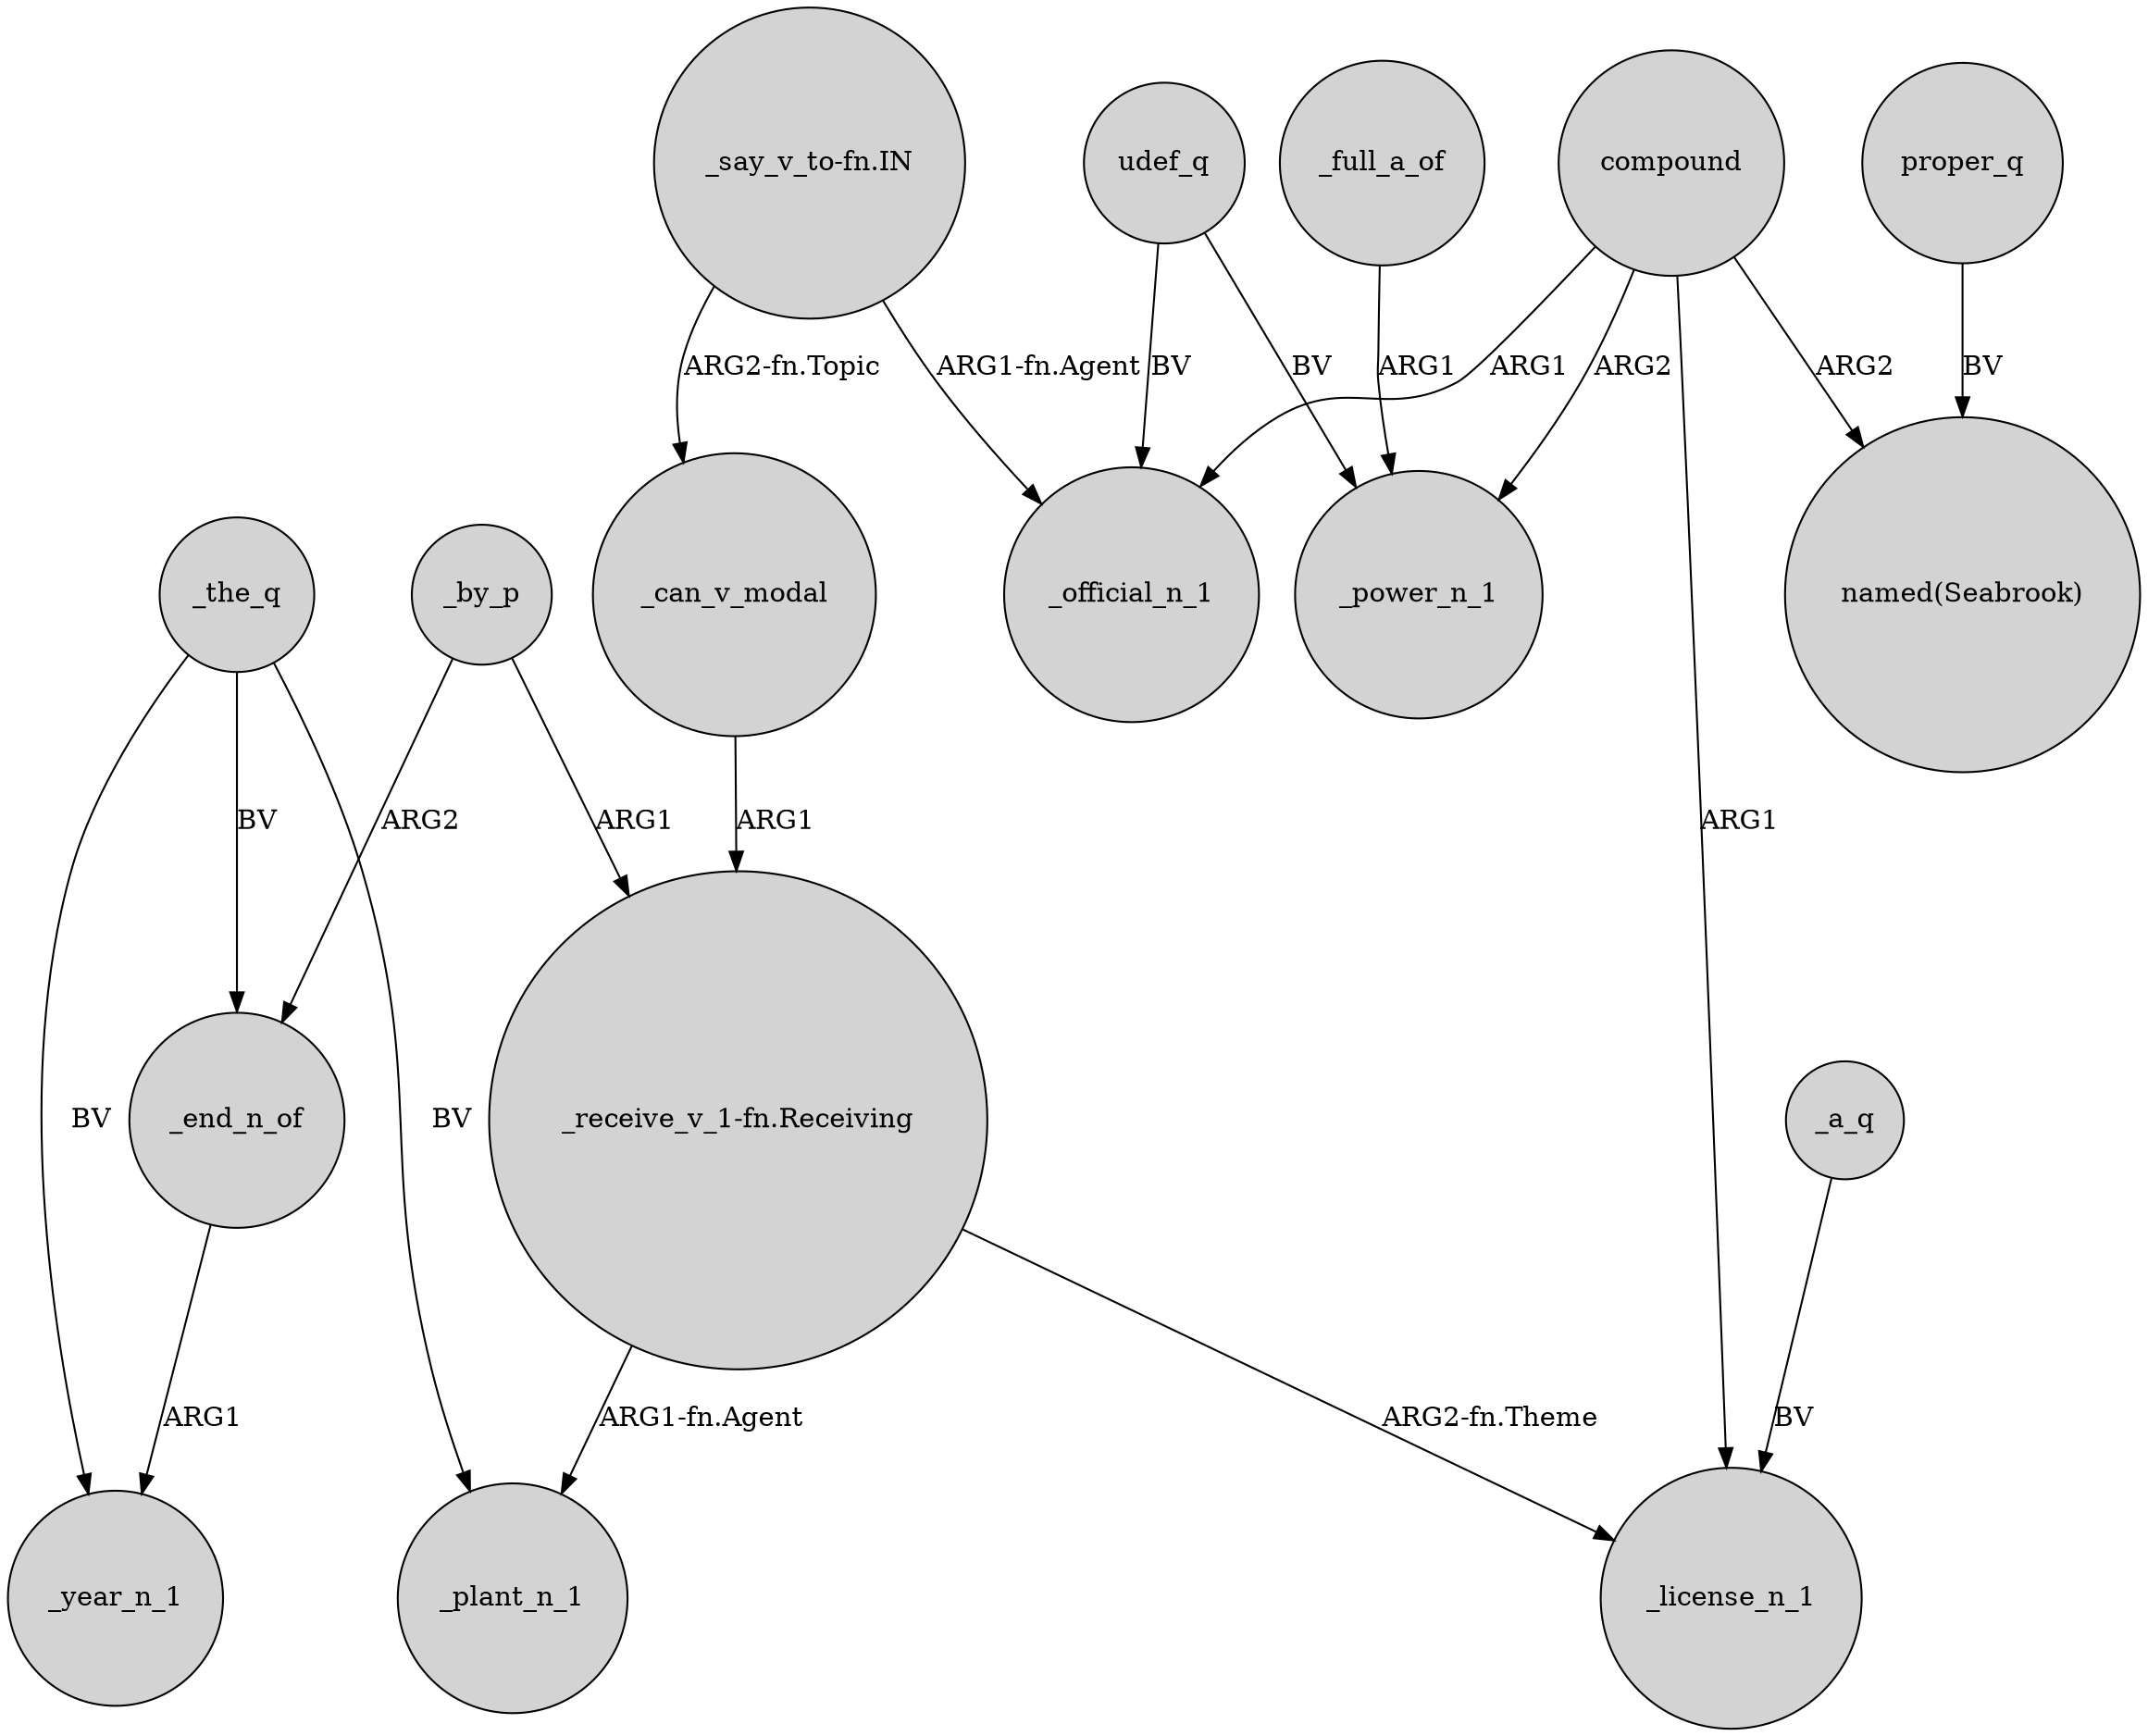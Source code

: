 digraph {
	node [shape=circle style=filled]
	_a_q -> _license_n_1 [label=BV]
	_the_q -> _plant_n_1 [label=BV]
	_the_q -> _end_n_of [label=BV]
	_end_n_of -> _year_n_1 [label=ARG1]
	"_say_v_to-fn.IN" -> _official_n_1 [label="ARG1-fn.Agent"]
	_by_p -> "_receive_v_1-fn.Receiving" [label=ARG1]
	"_receive_v_1-fn.Receiving" -> _license_n_1 [label="ARG2-fn.Theme"]
	_by_p -> _end_n_of [label=ARG2]
	"_receive_v_1-fn.Receiving" -> _plant_n_1 [label="ARG1-fn.Agent"]
	proper_q -> "named(Seabrook)" [label=BV]
	udef_q -> _official_n_1 [label=BV]
	compound -> _power_n_1 [label=ARG2]
	_the_q -> _year_n_1 [label=BV]
	_can_v_modal -> "_receive_v_1-fn.Receiving" [label=ARG1]
	compound -> _official_n_1 [label=ARG1]
	compound -> _license_n_1 [label=ARG1]
	compound -> "named(Seabrook)" [label=ARG2]
	_full_a_of -> _power_n_1 [label=ARG1]
	udef_q -> _power_n_1 [label=BV]
	"_say_v_to-fn.IN" -> _can_v_modal [label="ARG2-fn.Topic"]
}
